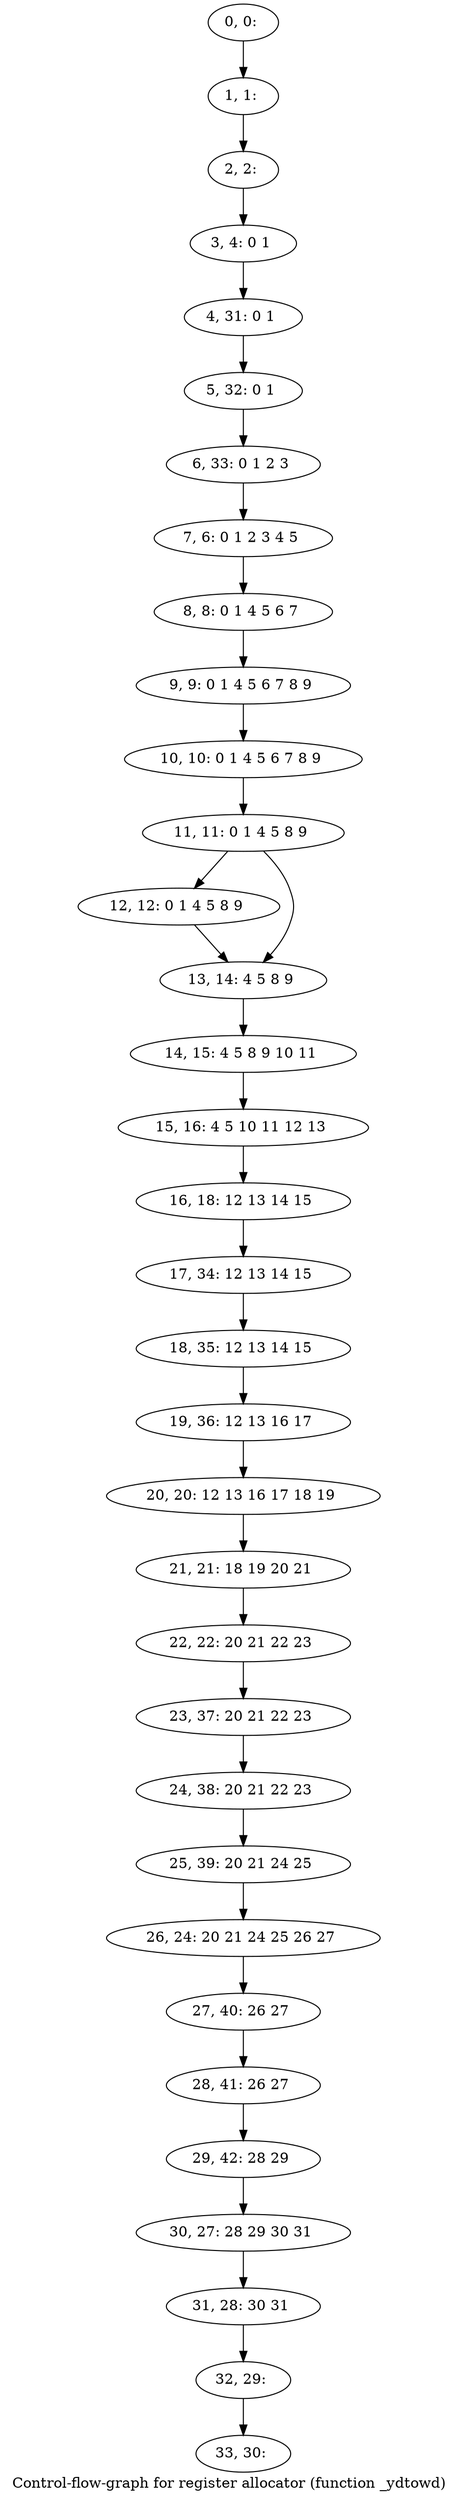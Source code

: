 digraph G {
graph [label="Control-flow-graph for register allocator (function _ydtowd)"]
0[label="0, 0: "];
1[label="1, 1: "];
2[label="2, 2: "];
3[label="3, 4: 0 1 "];
4[label="4, 31: 0 1 "];
5[label="5, 32: 0 1 "];
6[label="6, 33: 0 1 2 3 "];
7[label="7, 6: 0 1 2 3 4 5 "];
8[label="8, 8: 0 1 4 5 6 7 "];
9[label="9, 9: 0 1 4 5 6 7 8 9 "];
10[label="10, 10: 0 1 4 5 6 7 8 9 "];
11[label="11, 11: 0 1 4 5 8 9 "];
12[label="12, 12: 0 1 4 5 8 9 "];
13[label="13, 14: 4 5 8 9 "];
14[label="14, 15: 4 5 8 9 10 11 "];
15[label="15, 16: 4 5 10 11 12 13 "];
16[label="16, 18: 12 13 14 15 "];
17[label="17, 34: 12 13 14 15 "];
18[label="18, 35: 12 13 14 15 "];
19[label="19, 36: 12 13 16 17 "];
20[label="20, 20: 12 13 16 17 18 19 "];
21[label="21, 21: 18 19 20 21 "];
22[label="22, 22: 20 21 22 23 "];
23[label="23, 37: 20 21 22 23 "];
24[label="24, 38: 20 21 22 23 "];
25[label="25, 39: 20 21 24 25 "];
26[label="26, 24: 20 21 24 25 26 27 "];
27[label="27, 40: 26 27 "];
28[label="28, 41: 26 27 "];
29[label="29, 42: 28 29 "];
30[label="30, 27: 28 29 30 31 "];
31[label="31, 28: 30 31 "];
32[label="32, 29: "];
33[label="33, 30: "];
0->1 ;
1->2 ;
2->3 ;
3->4 ;
4->5 ;
5->6 ;
6->7 ;
7->8 ;
8->9 ;
9->10 ;
10->11 ;
11->12 ;
11->13 ;
12->13 ;
13->14 ;
14->15 ;
15->16 ;
16->17 ;
17->18 ;
18->19 ;
19->20 ;
20->21 ;
21->22 ;
22->23 ;
23->24 ;
24->25 ;
25->26 ;
26->27 ;
27->28 ;
28->29 ;
29->30 ;
30->31 ;
31->32 ;
32->33 ;
}
